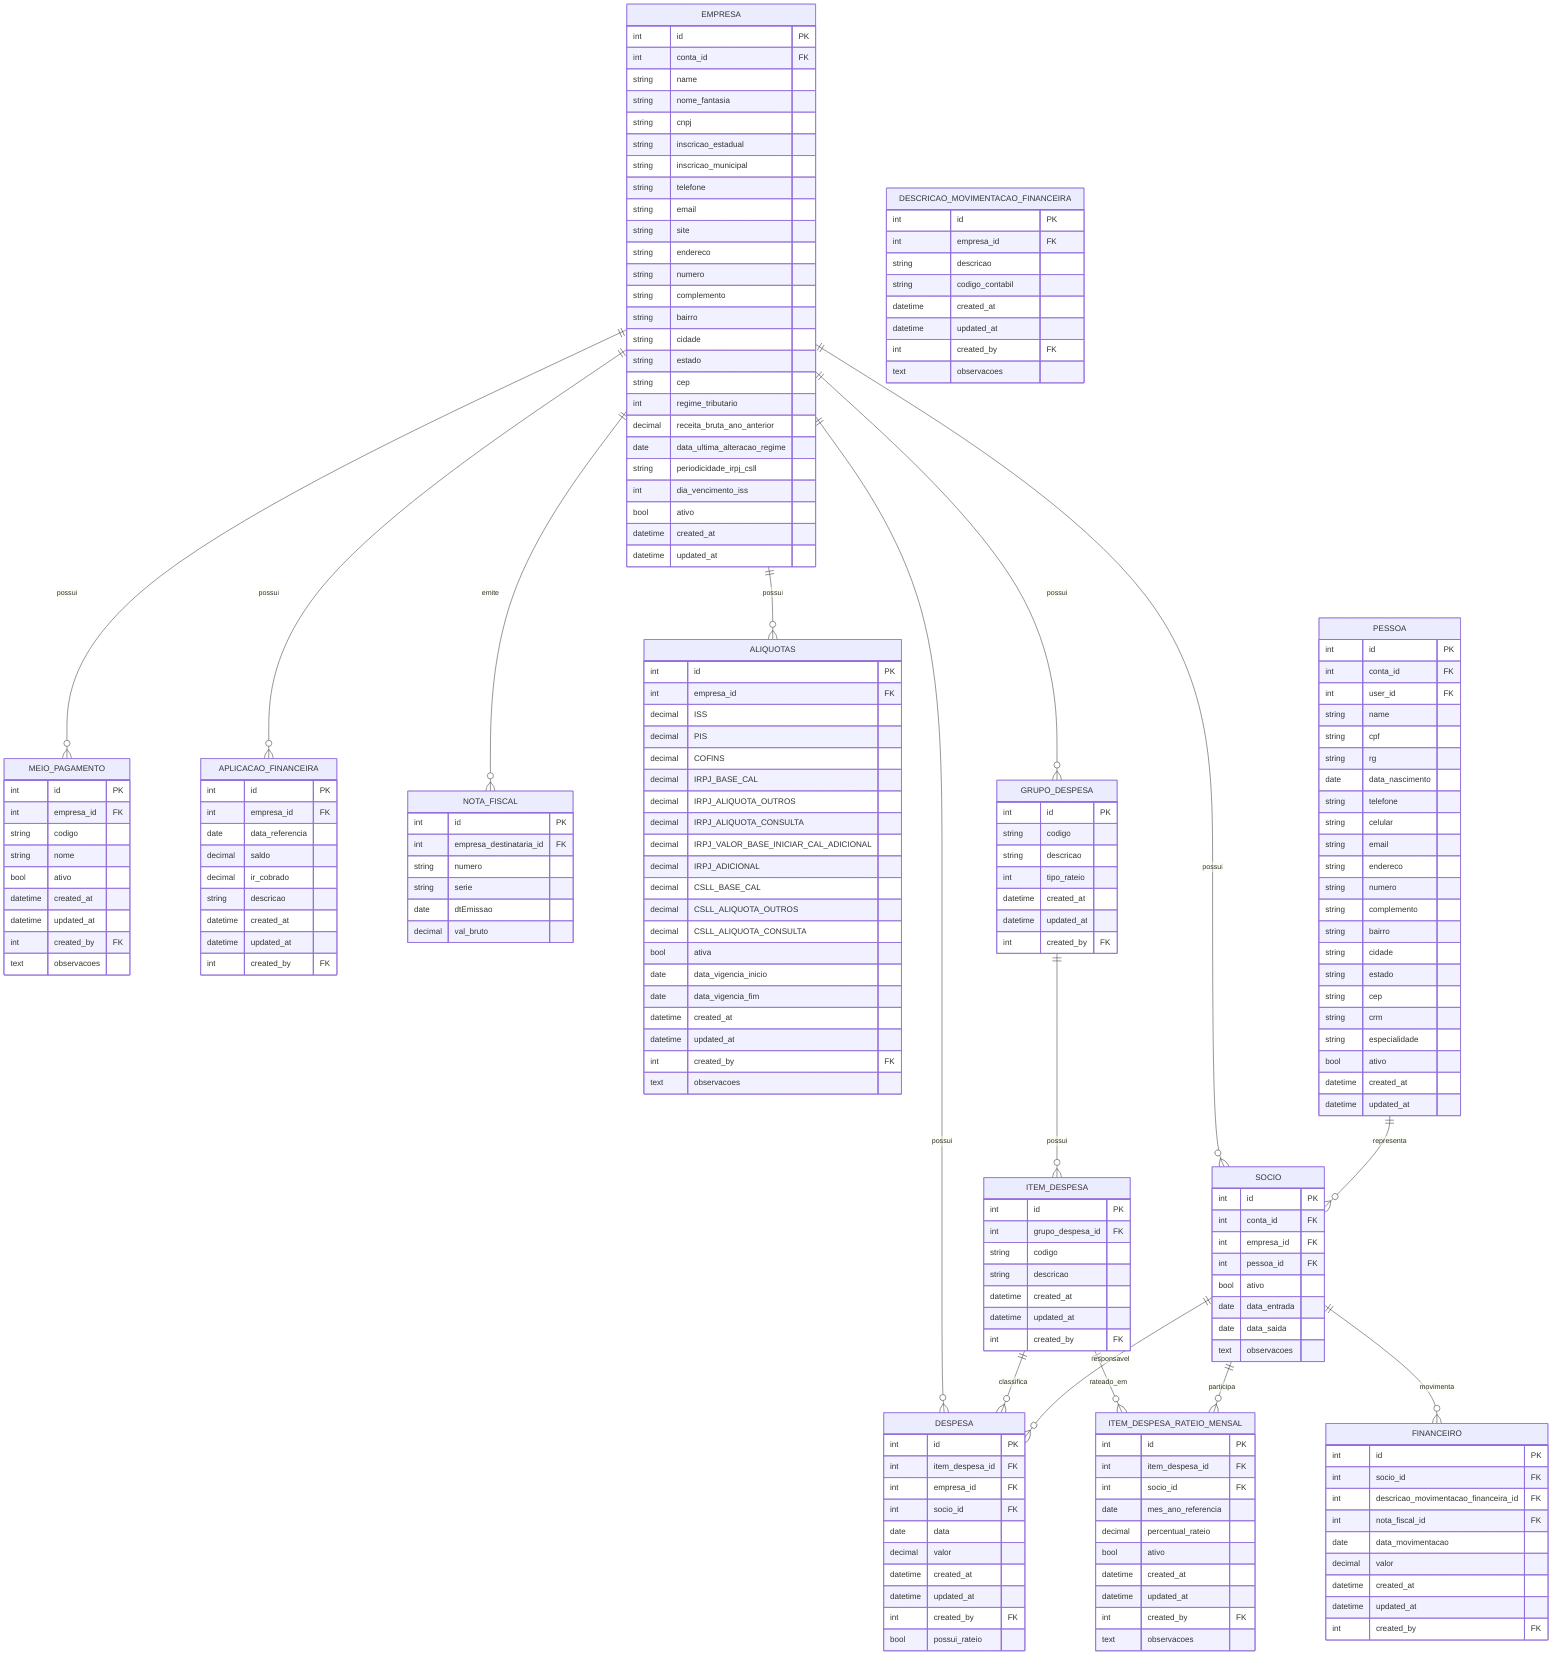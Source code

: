 erDiagram

    EMPRESA ||--o{ DESPESA : possui
    EMPRESA ||--o{ MEIO_PAGAMENTO : possui
    EMPRESA ||--o{ APLICACAO_FINANCEIRA : possui
    EMPRESA ||--o{ SOCIO : possui
    EMPRESA ||--o{ NOTA_FISCAL : emite
    EMPRESA ||--o{ ALIQUOTAS : possui
    EMPRESA ||--o{ GRUPO_DESPESA : possui
    GRUPO_DESPESA ||--o{ ITEM_DESPESA : possui
    ITEM_DESPESA ||--o{ DESPESA : classifica
    ITEM_DESPESA ||--o{ ITEM_DESPESA_RATEIO_MENSAL : rateado_em
    SOCIO ||--o{ ITEM_DESPESA_RATEIO_MENSAL : participa
    SOCIO ||--o{ DESPESA : responsavel
    SOCIO ||--o{ FINANCEIRO : movimenta
    PESSOA ||--o{ SOCIO : representa

    GRUPO_DESPESA {
        int id PK
        string codigo
        string descricao
        int tipo_rateio
        datetime created_at
        datetime updated_at
        int created_by FK
    }
    ITEM_DESPESA {
        int id PK
        int grupo_despesa_id FK
        string codigo
        string descricao
        datetime created_at
        datetime updated_at
        int created_by FK
    }
    ITEM_DESPESA_RATEIO_MENSAL {
        int id PK
        int item_despesa_id FK
        int socio_id FK
        date mes_ano_referencia
        decimal percentual_rateio
        bool ativo
        datetime created_at
        datetime updated_at
        int created_by FK
        text observacoes
    }
    DESPESA {
        int id PK
        int item_despesa_id FK
        int empresa_id FK
        int socio_id FK
        date data
        decimal valor
        datetime created_at
        datetime updated_at
        int created_by FK
        bool possui_rateio
    }
    SOCIO {
        int id PK
        int conta_id FK
        int empresa_id FK
        int pessoa_id FK
        bool ativo
        date data_entrada
        date data_saida
        text observacoes
    }
    EMPRESA {
        int id PK
        int conta_id FK
        string name
        string nome_fantasia
        string cnpj
        string inscricao_estadual
        string inscricao_municipal
        string telefone
        string email
        string site
        string endereco
        string numero
        string complemento
        string bairro
        string cidade
        string estado
        string cep
        int regime_tributario
        decimal receita_bruta_ano_anterior
        date data_ultima_alteracao_regime
        string periodicidade_irpj_csll
        int dia_vencimento_iss
        bool ativo
        datetime created_at
        datetime updated_at
    }
    MEIO_PAGAMENTO {
        int id PK
        int empresa_id FK
        string codigo
        string nome
        bool ativo
        datetime created_at
        datetime updated_at
        int created_by FK
        text observacoes
    }
    APLICACAO_FINANCEIRA {
        int id PK
        int empresa_id FK
        date data_referencia
        decimal saldo
        decimal ir_cobrado
        string descricao
        datetime created_at
        datetime updated_at
        int created_by FK
    }
    PESSOA {
        int id PK
        int conta_id FK
        int user_id FK
        string name
        string cpf
        string rg
        date data_nascimento
        string telefone
        string celular
        string email
        string endereco
        string numero
        string complemento
        string bairro
        string cidade
        string estado
        string cep
        string crm
        string especialidade
        bool ativo
        datetime created_at
        datetime updated_at
    }
    FINANCEIRO {
        int id PK
        int socio_id FK
        int descricao_movimentacao_financeira_id FK
        int nota_fiscal_id FK
        date data_movimentacao
        decimal valor
        datetime created_at
        datetime updated_at
        int created_by FK
    }
    DESCRICAO_MOVIMENTACAO_FINANCEIRA {
        int id PK
        int empresa_id FK
        string descricao
        string codigo_contabil
        datetime created_at
        datetime updated_at
        int created_by FK
        text observacoes
    }
    ALIQUOTAS {
        int id PK
        int empresa_id FK
        decimal ISS
        decimal PIS
        decimal COFINS
        decimal IRPJ_BASE_CAL
        decimal IRPJ_ALIQUOTA_OUTROS
        decimal IRPJ_ALIQUOTA_CONSULTA
        decimal IRPJ_VALOR_BASE_INICIAR_CAL_ADICIONAL
        decimal IRPJ_ADICIONAL
        decimal CSLL_BASE_CAL
        decimal CSLL_ALIQUOTA_OUTROS
        decimal CSLL_ALIQUOTA_CONSULTA
        bool ativa
        date data_vigencia_inicio
        date data_vigencia_fim
        datetime created_at
        datetime updated_at
        int created_by FK
        text observacoes
    }
    NOTA_FISCAL {
        int id PK
        int empresa_destinataria_id FK
        string numero
        string serie
        date dtEmissao
        decimal val_bruto
    }